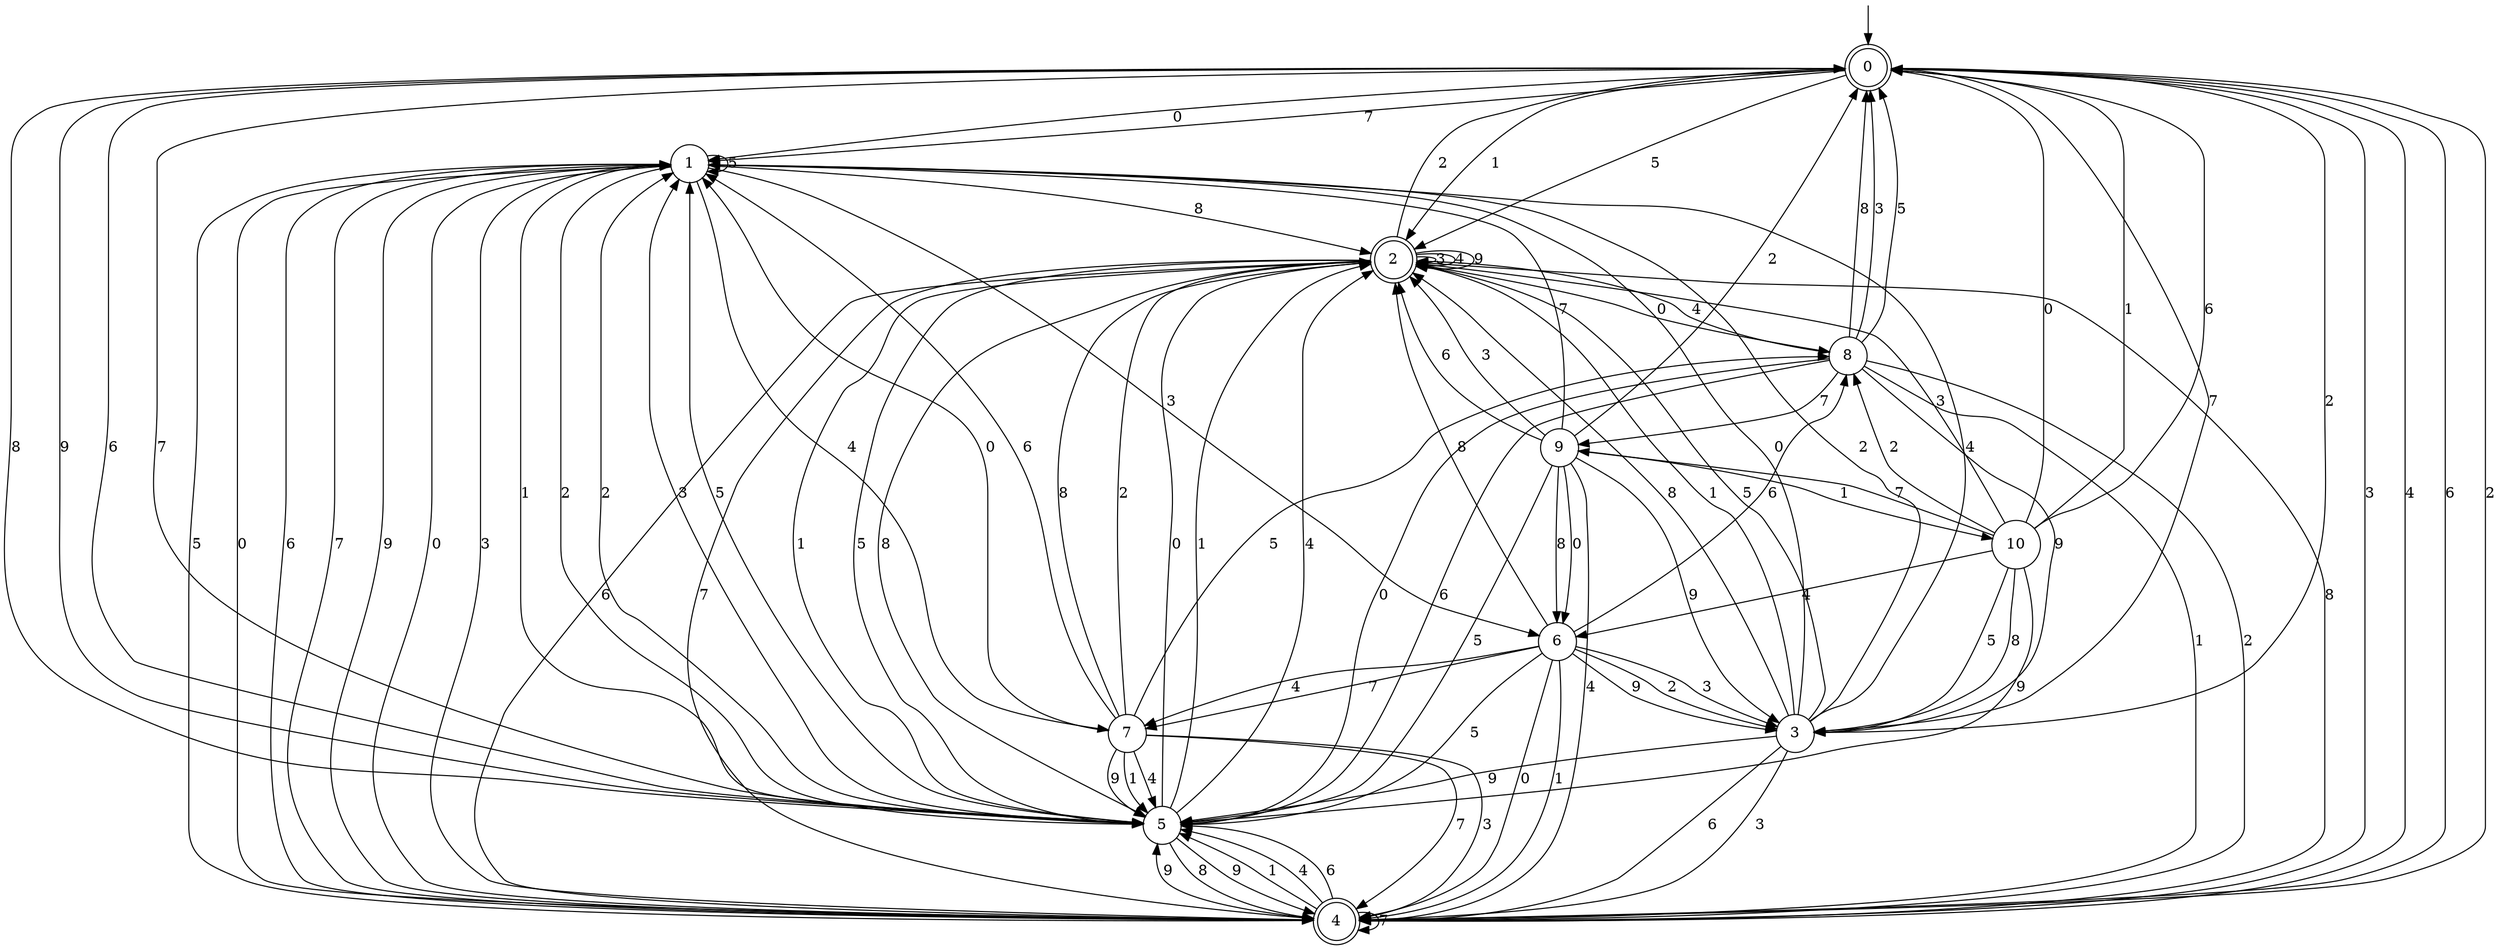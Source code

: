 digraph g {

	s0 [shape="doublecircle" label="0"];
	s1 [shape="circle" label="1"];
	s2 [shape="doublecircle" label="2"];
	s3 [shape="circle" label="3"];
	s4 [shape="doublecircle" label="4"];
	s5 [shape="circle" label="5"];
	s6 [shape="circle" label="6"];
	s7 [shape="circle" label="7"];
	s8 [shape="circle" label="8"];
	s9 [shape="circle" label="9"];
	s10 [shape="circle" label="10"];
	s0 -> s1 [label="0"];
	s0 -> s2 [label="1"];
	s0 -> s3 [label="2"];
	s0 -> s4 [label="3"];
	s0 -> s4 [label="4"];
	s0 -> s2 [label="5"];
	s0 -> s4 [label="6"];
	s0 -> s1 [label="7"];
	s0 -> s5 [label="8"];
	s0 -> s5 [label="9"];
	s1 -> s4 [label="0"];
	s1 -> s5 [label="1"];
	s1 -> s5 [label="2"];
	s1 -> s6 [label="3"];
	s1 -> s7 [label="4"];
	s1 -> s1 [label="5"];
	s1 -> s4 [label="6"];
	s1 -> s4 [label="7"];
	s1 -> s2 [label="8"];
	s1 -> s4 [label="9"];
	s2 -> s8 [label="0"];
	s2 -> s5 [label="1"];
	s2 -> s0 [label="2"];
	s2 -> s2 [label="3"];
	s2 -> s2 [label="4"];
	s2 -> s5 [label="5"];
	s2 -> s4 [label="6"];
	s2 -> s4 [label="7"];
	s2 -> s5 [label="8"];
	s2 -> s2 [label="9"];
	s3 -> s1 [label="0"];
	s3 -> s2 [label="1"];
	s3 -> s1 [label="2"];
	s3 -> s4 [label="3"];
	s3 -> s1 [label="4"];
	s3 -> s2 [label="5"];
	s3 -> s4 [label="6"];
	s3 -> s0 [label="7"];
	s3 -> s2 [label="8"];
	s3 -> s5 [label="9"];
	s4 -> s1 [label="0"];
	s4 -> s5 [label="1"];
	s4 -> s0 [label="2"];
	s4 -> s1 [label="3"];
	s4 -> s5 [label="4"];
	s4 -> s1 [label="5"];
	s4 -> s5 [label="6"];
	s4 -> s4 [label="7"];
	s4 -> s2 [label="8"];
	s4 -> s5 [label="9"];
	s5 -> s2 [label="0"];
	s5 -> s2 [label="1"];
	s5 -> s1 [label="2"];
	s5 -> s1 [label="3"];
	s5 -> s2 [label="4"];
	s5 -> s1 [label="5"];
	s5 -> s0 [label="6"];
	s5 -> s0 [label="7"];
	s5 -> s4 [label="8"];
	s5 -> s4 [label="9"];
	s6 -> s4 [label="0"];
	s6 -> s4 [label="1"];
	s6 -> s3 [label="2"];
	s6 -> s3 [label="3"];
	s6 -> s7 [label="4"];
	s6 -> s5 [label="5"];
	s6 -> s8 [label="6"];
	s6 -> s7 [label="7"];
	s6 -> s2 [label="8"];
	s6 -> s3 [label="9"];
	s7 -> s1 [label="0"];
	s7 -> s5 [label="1"];
	s7 -> s2 [label="2"];
	s7 -> s4 [label="3"];
	s7 -> s5 [label="4"];
	s7 -> s8 [label="5"];
	s7 -> s1 [label="6"];
	s7 -> s4 [label="7"];
	s7 -> s2 [label="8"];
	s7 -> s5 [label="9"];
	s8 -> s5 [label="0"];
	s8 -> s4 [label="1"];
	s8 -> s4 [label="2"];
	s8 -> s0 [label="3"];
	s8 -> s2 [label="4"];
	s8 -> s0 [label="5"];
	s8 -> s5 [label="6"];
	s8 -> s9 [label="7"];
	s8 -> s0 [label="8"];
	s8 -> s3 [label="9"];
	s9 -> s6 [label="0"];
	s9 -> s10 [label="1"];
	s9 -> s0 [label="2"];
	s9 -> s2 [label="3"];
	s9 -> s4 [label="4"];
	s9 -> s5 [label="5"];
	s9 -> s2 [label="6"];
	s9 -> s1 [label="7"];
	s9 -> s6 [label="8"];
	s9 -> s3 [label="9"];
	s10 -> s0 [label="0"];
	s10 -> s0 [label="1"];
	s10 -> s8 [label="2"];
	s10 -> s2 [label="3"];
	s10 -> s6 [label="4"];
	s10 -> s3 [label="5"];
	s10 -> s0 [label="6"];
	s10 -> s9 [label="7"];
	s10 -> s3 [label="8"];
	s10 -> s5 [label="9"];

__start0 [label="" shape="none" width="0" height="0"];
__start0 -> s0;

}
